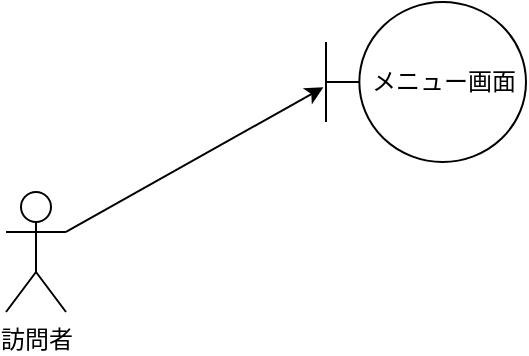 <mxfile>
    <diagram id="vZ1CWWA-6BCZ-WEdJjZz" name="ページ1">
        <mxGraphModel dx="726" dy="419" grid="1" gridSize="10" guides="1" tooltips="1" connect="1" arrows="1" fold="1" page="1" pageScale="1" pageWidth="827" pageHeight="1169" math="0" shadow="0">
            <root>
                <mxCell id="0"/>
                <mxCell id="1" parent="0"/>
                <mxCell id="2" value="訪問者" style="shape=umlActor;verticalLabelPosition=bottom;verticalAlign=top;html=1;" vertex="1" parent="1">
                    <mxGeometry x="40" y="525" width="30" height="60" as="geometry"/>
                </mxCell>
                <mxCell id="3" value="メニュー画面" style="shape=umlBoundary;whiteSpace=wrap;html=1;" vertex="1" parent="1">
                    <mxGeometry x="200" y="430" width="100" height="80" as="geometry"/>
                </mxCell>
                <mxCell id="4" value="" style="endArrow=classic;html=1;entryX=-0.013;entryY=0.533;entryDx=0;entryDy=0;entryPerimeter=0;exitX=1;exitY=0.333;exitDx=0;exitDy=0;exitPerimeter=0;" edge="1" parent="1" source="2" target="3">
                    <mxGeometry width="50" height="50" relative="1" as="geometry">
                        <mxPoint x="55" y="555" as="sourcePoint"/>
                        <mxPoint x="400" y="540" as="targetPoint"/>
                    </mxGeometry>
                </mxCell>
            </root>
        </mxGraphModel>
    </diagram>
</mxfile>